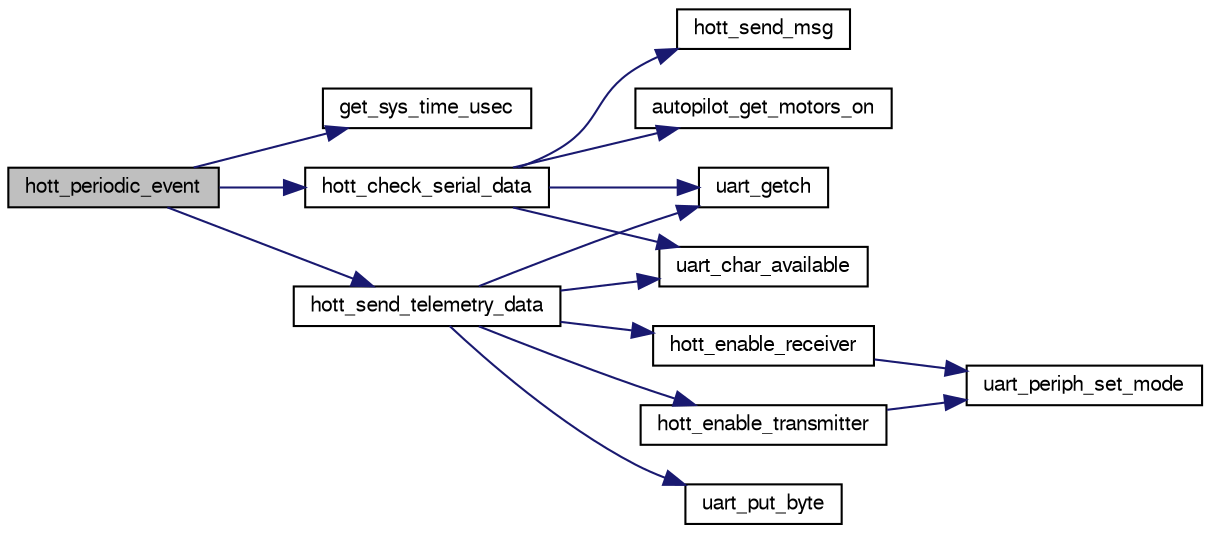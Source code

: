 digraph "hott_periodic_event"
{
  edge [fontname="FreeSans",fontsize="10",labelfontname="FreeSans",labelfontsize="10"];
  node [fontname="FreeSans",fontsize="10",shape=record];
  rankdir="LR";
  Node1 [label="hott_periodic_event",height=0.2,width=0.4,color="black", fillcolor="grey75", style="filled", fontcolor="black"];
  Node1 -> Node2 [color="midnightblue",fontsize="10",style="solid",fontname="FreeSans"];
  Node2 [label="get_sys_time_usec",height=0.2,width=0.4,color="black", fillcolor="white", style="filled",URL="$chibios_2mcu__periph_2sys__time__arch_8c.html#a7ddfef1f78a56c6b4c4c536b5d670bfb",tooltip="Get the time in microseconds since startup. "];
  Node1 -> Node3 [color="midnightblue",fontsize="10",style="solid",fontname="FreeSans"];
  Node3 [label="hott_check_serial_data",height=0.2,width=0.4,color="black", fillcolor="white", style="filled",URL="$hott_2hott_8c.html#ad9ba717e808b0a9d9eabf747ba7abddb"];
  Node3 -> Node4 [color="midnightblue",fontsize="10",style="solid",fontname="FreeSans"];
  Node4 [label="autopilot_get_motors_on",height=0.2,width=0.4,color="black", fillcolor="white", style="filled",URL="$autopilot_8c.html#a6b52f0f9cd2cbf420a77029513ea6f35",tooltip="get motors status "];
  Node3 -> Node5 [color="midnightblue",fontsize="10",style="solid",fontname="FreeSans"];
  Node5 [label="hott_send_msg",height=0.2,width=0.4,color="black", fillcolor="white", style="filled",URL="$hott_2hott_8c.html#a441ab92edbdedc2a788cf13e7fa9ca09"];
  Node3 -> Node6 [color="midnightblue",fontsize="10",style="solid",fontname="FreeSans"];
  Node6 [label="uart_char_available",height=0.2,width=0.4,color="black", fillcolor="white", style="filled",URL="$linux_2mcu__periph_2uart__arch_8c.html#a663f41657d0ad8e115fc7709b071d749",tooltip="Check UART for available chars in receive buffer. "];
  Node3 -> Node7 [color="midnightblue",fontsize="10",style="solid",fontname="FreeSans"];
  Node7 [label="uart_getch",height=0.2,width=0.4,color="black", fillcolor="white", style="filled",URL="$chibios_2mcu__periph_2uart__arch_8c.html#adb9a60ec94a31a08e6454ccf64f24039"];
  Node1 -> Node8 [color="midnightblue",fontsize="10",style="solid",fontname="FreeSans"];
  Node8 [label="hott_send_telemetry_data",height=0.2,width=0.4,color="black", fillcolor="white", style="filled",URL="$hott_2hott_8c.html#a2dab589532cc67049d57fa67684616c8"];
  Node8 -> Node9 [color="midnightblue",fontsize="10",style="solid",fontname="FreeSans"];
  Node9 [label="hott_enable_transmitter",height=0.2,width=0.4,color="black", fillcolor="white", style="filled",URL="$hott_2hott_8c.html#a4c59fc8220700c7af17e48e3d40d4a38"];
  Node9 -> Node10 [color="midnightblue",fontsize="10",style="solid",fontname="FreeSans"];
  Node10 [label="uart_periph_set_mode",height=0.2,width=0.4,color="black", fillcolor="white", style="filled",URL="$chibios_2mcu__periph_2uart__arch_8c.html#a39c8427d611bb45f1d3ba4e5ecc6654e",tooltip="Set mode (not necessary, or can be set by SerialConfig) "];
  Node8 -> Node11 [color="midnightblue",fontsize="10",style="solid",fontname="FreeSans"];
  Node11 [label="hott_enable_receiver",height=0.2,width=0.4,color="black", fillcolor="white", style="filled",URL="$hott_2hott_8c.html#a294b9a63370b058e7fbf22d6b9432553"];
  Node11 -> Node10 [color="midnightblue",fontsize="10",style="solid",fontname="FreeSans"];
  Node8 -> Node6 [color="midnightblue",fontsize="10",style="solid",fontname="FreeSans"];
  Node8 -> Node7 [color="midnightblue",fontsize="10",style="solid",fontname="FreeSans"];
  Node8 -> Node12 [color="midnightblue",fontsize="10",style="solid",fontname="FreeSans"];
  Node12 [label="uart_put_byte",height=0.2,width=0.4,color="black", fillcolor="white", style="filled",URL="$chibios_2mcu__periph_2uart__arch_8c.html#a47d332312effc31e88e688471daf02a5",tooltip="Uart transmit implementation. "];
}
